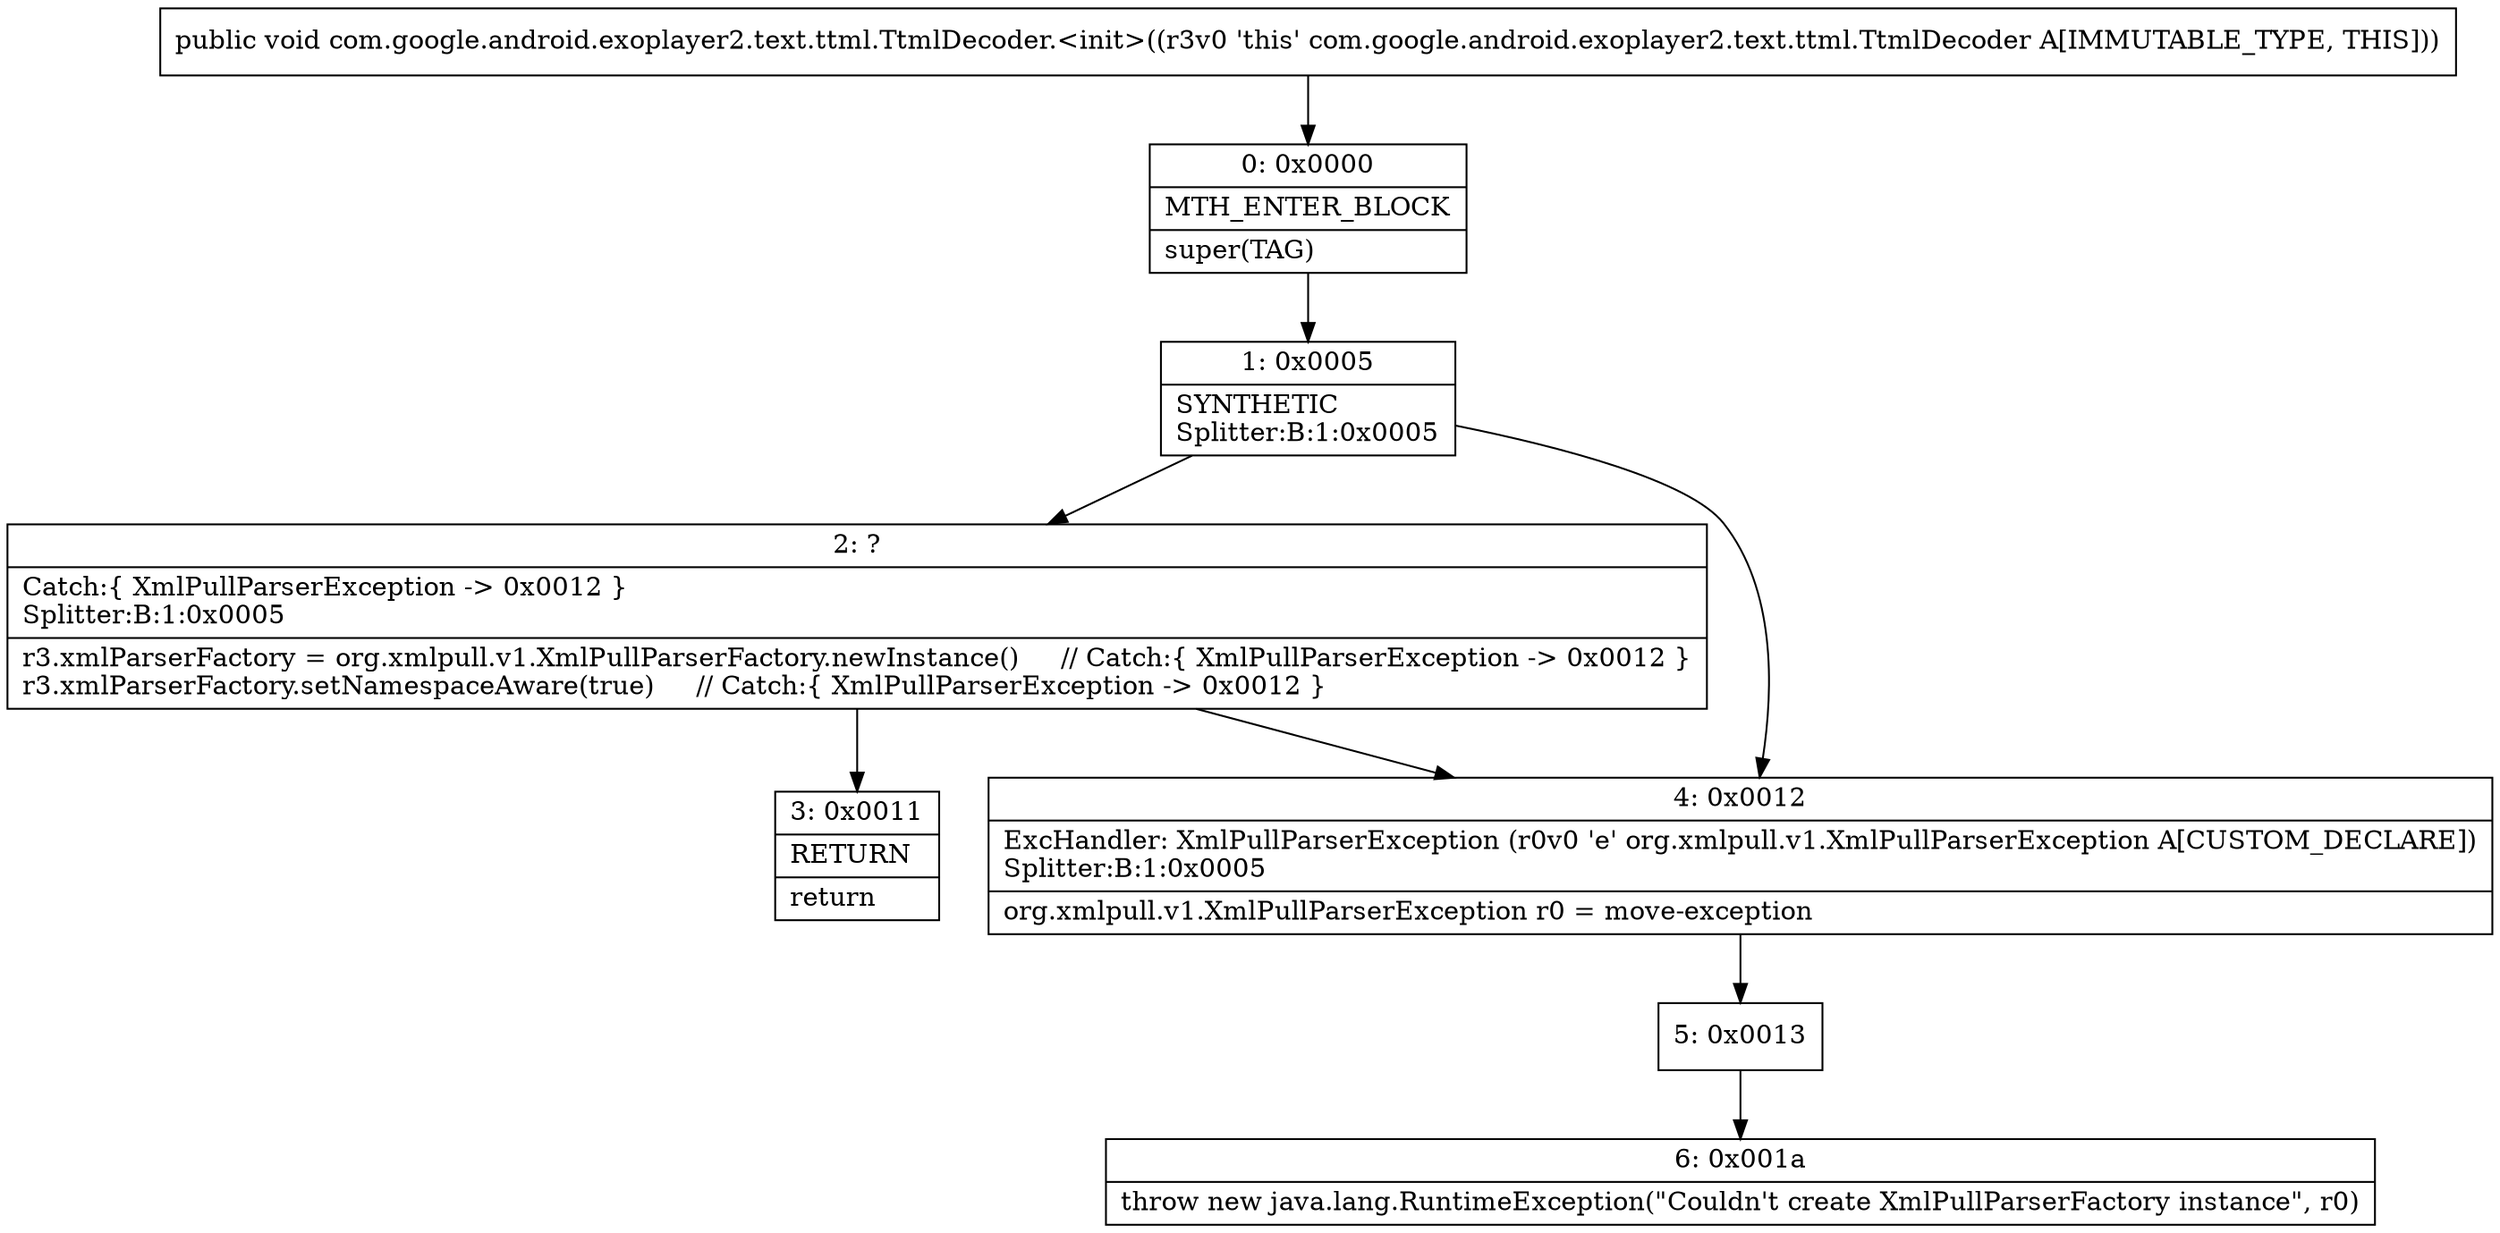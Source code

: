digraph "CFG forcom.google.android.exoplayer2.text.ttml.TtmlDecoder.\<init\>()V" {
Node_0 [shape=record,label="{0\:\ 0x0000|MTH_ENTER_BLOCK\l|super(TAG)\l}"];
Node_1 [shape=record,label="{1\:\ 0x0005|SYNTHETIC\lSplitter:B:1:0x0005\l}"];
Node_2 [shape=record,label="{2\:\ ?|Catch:\{ XmlPullParserException \-\> 0x0012 \}\lSplitter:B:1:0x0005\l|r3.xmlParserFactory = org.xmlpull.v1.XmlPullParserFactory.newInstance()     \/\/ Catch:\{ XmlPullParserException \-\> 0x0012 \}\lr3.xmlParserFactory.setNamespaceAware(true)     \/\/ Catch:\{ XmlPullParserException \-\> 0x0012 \}\l}"];
Node_3 [shape=record,label="{3\:\ 0x0011|RETURN\l|return\l}"];
Node_4 [shape=record,label="{4\:\ 0x0012|ExcHandler: XmlPullParserException (r0v0 'e' org.xmlpull.v1.XmlPullParserException A[CUSTOM_DECLARE])\lSplitter:B:1:0x0005\l|org.xmlpull.v1.XmlPullParserException r0 = move\-exception\l}"];
Node_5 [shape=record,label="{5\:\ 0x0013}"];
Node_6 [shape=record,label="{6\:\ 0x001a|throw new java.lang.RuntimeException(\"Couldn't create XmlPullParserFactory instance\", r0)\l}"];
MethodNode[shape=record,label="{public void com.google.android.exoplayer2.text.ttml.TtmlDecoder.\<init\>((r3v0 'this' com.google.android.exoplayer2.text.ttml.TtmlDecoder A[IMMUTABLE_TYPE, THIS])) }"];
MethodNode -> Node_0;
Node_0 -> Node_1;
Node_1 -> Node_2;
Node_1 -> Node_4;
Node_2 -> Node_3;
Node_2 -> Node_4;
Node_4 -> Node_5;
Node_5 -> Node_6;
}

